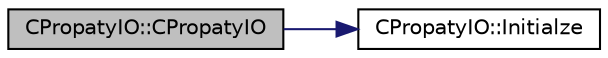 digraph "CPropatyIO::CPropatyIO"
{
 // LATEX_PDF_SIZE
  edge [fontname="Helvetica",fontsize="10",labelfontname="Helvetica",labelfontsize="10"];
  node [fontname="Helvetica",fontsize="10",shape=record];
  rankdir="LR";
  Node1 [label="CPropatyIO::CPropatyIO",height=0.2,width=0.4,color="black", fillcolor="grey75", style="filled", fontcolor="black",tooltip="コンストラクタ"];
  Node1 -> Node2 [color="midnightblue",fontsize="10",style="solid",fontname="Helvetica"];
  Node2 [label="CPropatyIO::Initialze",height=0.2,width=0.4,color="black", fillcolor="white", style="filled",URL="$class_c_propaty_i_o.html#ad897f9626d7ca690598d8b6c06107dea",tooltip="パラメータの初期化"];
}
